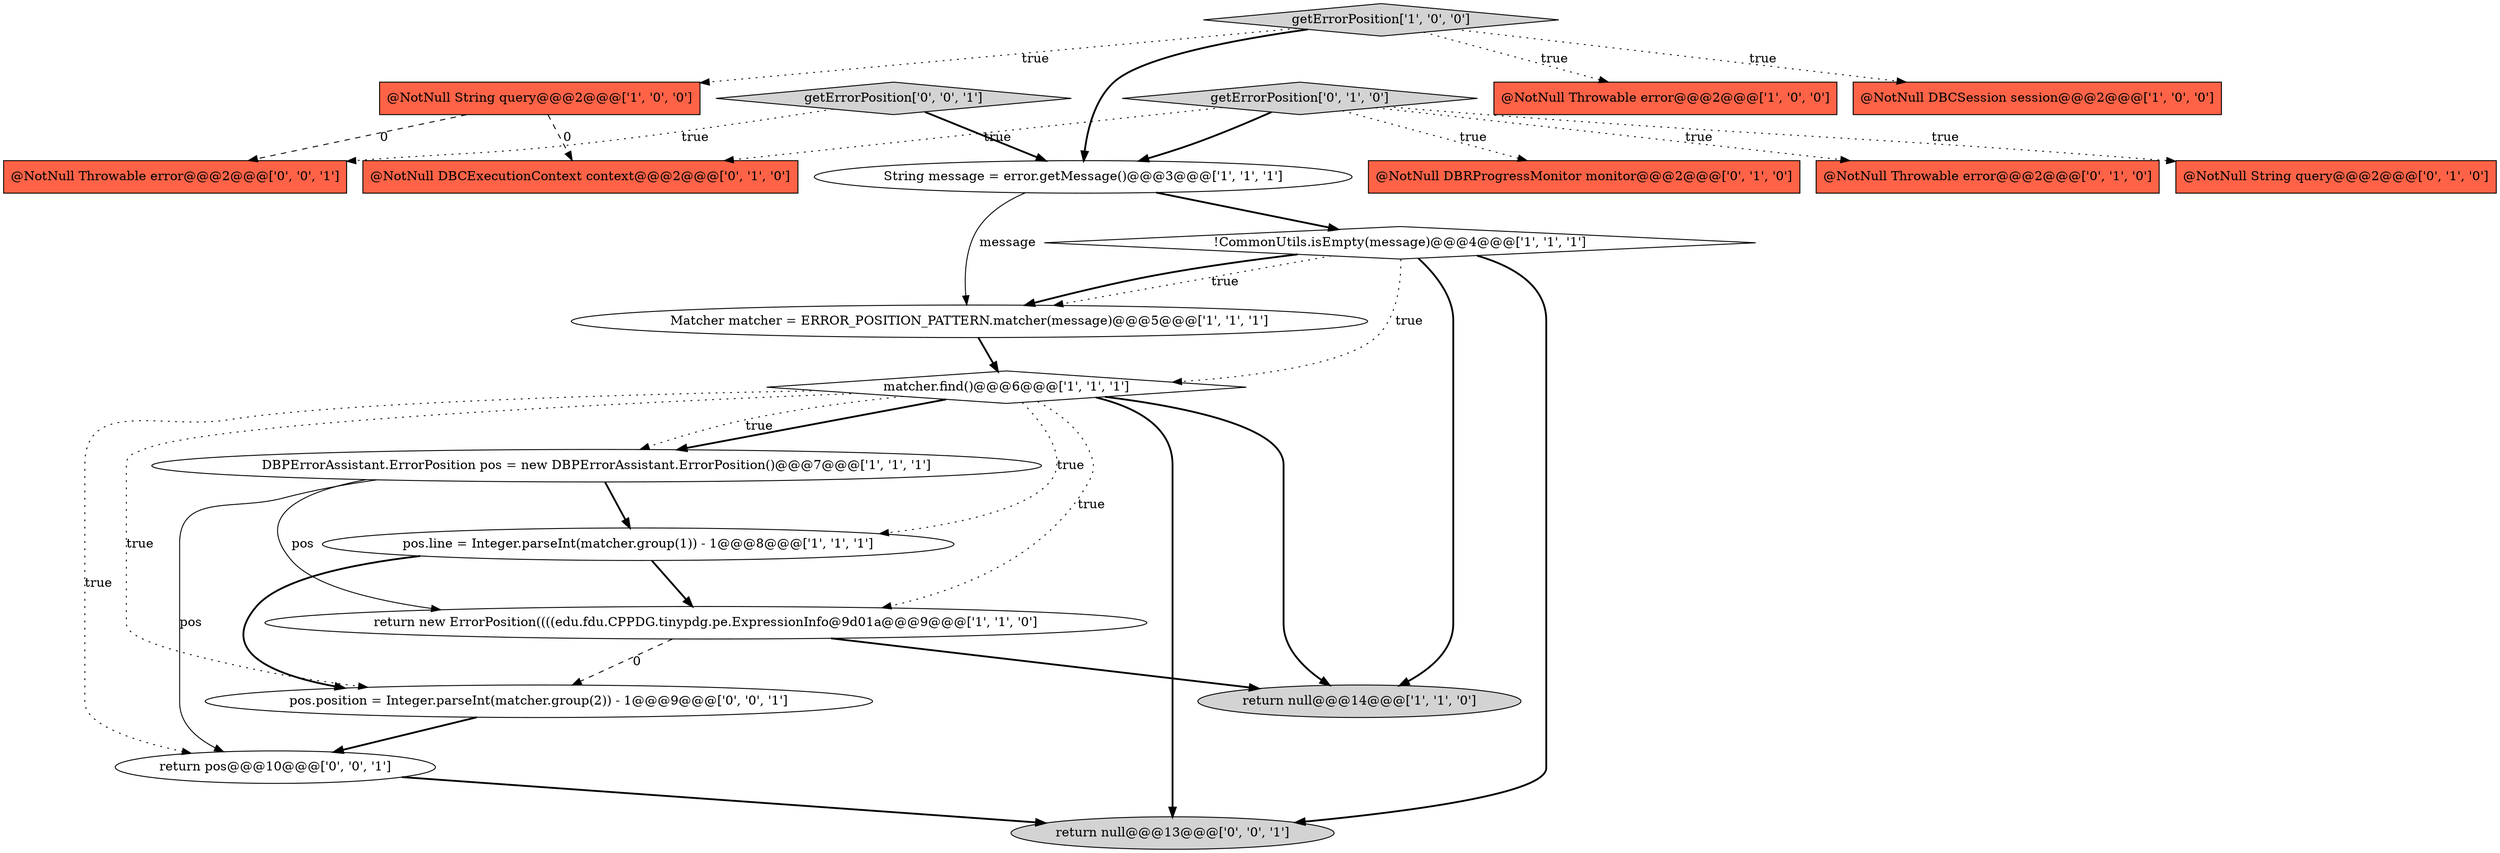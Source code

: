 digraph {
16 [style = filled, label = "@NotNull DBCExecutionContext context@@@2@@@['0', '1', '0']", fillcolor = tomato, shape = box image = "AAA1AAABBB2BBB"];
8 [style = filled, label = "@NotNull Throwable error@@@2@@@['1', '0', '0']", fillcolor = tomato, shape = box image = "AAA0AAABBB1BBB"];
18 [style = filled, label = "return null@@@13@@@['0', '0', '1']", fillcolor = lightgray, shape = ellipse image = "AAA0AAABBB3BBB"];
11 [style = filled, label = "@NotNull String query@@@2@@@['1', '0', '0']", fillcolor = tomato, shape = box image = "AAA1AAABBB1BBB"];
7 [style = filled, label = "getErrorPosition['1', '0', '0']", fillcolor = lightgray, shape = diamond image = "AAA0AAABBB1BBB"];
10 [style = filled, label = "DBPErrorAssistant.ErrorPosition pos = new DBPErrorAssistant.ErrorPosition()@@@7@@@['1', '1', '1']", fillcolor = white, shape = ellipse image = "AAA0AAABBB1BBB"];
19 [style = filled, label = "pos.position = Integer.parseInt(matcher.group(2)) - 1@@@9@@@['0', '0', '1']", fillcolor = white, shape = ellipse image = "AAA0AAABBB3BBB"];
13 [style = filled, label = "@NotNull DBRProgressMonitor monitor@@@2@@@['0', '1', '0']", fillcolor = tomato, shape = box image = "AAA0AAABBB2BBB"];
14 [style = filled, label = "@NotNull Throwable error@@@2@@@['0', '1', '0']", fillcolor = tomato, shape = box image = "AAA0AAABBB2BBB"];
6 [style = filled, label = "return new ErrorPosition((((edu.fdu.CPPDG.tinypdg.pe.ExpressionInfo@9d01a@@@9@@@['1', '1', '0']", fillcolor = white, shape = ellipse image = "AAA0AAABBB1BBB"];
9 [style = filled, label = "matcher.find()@@@6@@@['1', '1', '1']", fillcolor = white, shape = diamond image = "AAA0AAABBB1BBB"];
1 [style = filled, label = "String message = error.getMessage()@@@3@@@['1', '1', '1']", fillcolor = white, shape = ellipse image = "AAA0AAABBB1BBB"];
3 [style = filled, label = "@NotNull DBCSession session@@@2@@@['1', '0', '0']", fillcolor = tomato, shape = box image = "AAA0AAABBB1BBB"];
12 [style = filled, label = "getErrorPosition['0', '1', '0']", fillcolor = lightgray, shape = diamond image = "AAA0AAABBB2BBB"];
5 [style = filled, label = "Matcher matcher = ERROR_POSITION_PATTERN.matcher(message)@@@5@@@['1', '1', '1']", fillcolor = white, shape = ellipse image = "AAA0AAABBB1BBB"];
4 [style = filled, label = "pos.line = Integer.parseInt(matcher.group(1)) - 1@@@8@@@['1', '1', '1']", fillcolor = white, shape = ellipse image = "AAA0AAABBB1BBB"];
20 [style = filled, label = "getErrorPosition['0', '0', '1']", fillcolor = lightgray, shape = diamond image = "AAA0AAABBB3BBB"];
0 [style = filled, label = "return null@@@14@@@['1', '1', '0']", fillcolor = lightgray, shape = ellipse image = "AAA0AAABBB1BBB"];
15 [style = filled, label = "@NotNull String query@@@2@@@['0', '1', '0']", fillcolor = tomato, shape = box image = "AAA0AAABBB2BBB"];
17 [style = filled, label = "@NotNull Throwable error@@@2@@@['0', '0', '1']", fillcolor = tomato, shape = box image = "AAA0AAABBB3BBB"];
21 [style = filled, label = "return pos@@@10@@@['0', '0', '1']", fillcolor = white, shape = ellipse image = "AAA0AAABBB3BBB"];
2 [style = filled, label = "!CommonUtils.isEmpty(message)@@@4@@@['1', '1', '1']", fillcolor = white, shape = diamond image = "AAA0AAABBB1BBB"];
7->1 [style = bold, label=""];
9->0 [style = bold, label=""];
5->9 [style = bold, label=""];
4->6 [style = bold, label=""];
11->16 [style = dashed, label="0"];
20->17 [style = dotted, label="true"];
4->19 [style = bold, label=""];
12->15 [style = dotted, label="true"];
2->18 [style = bold, label=""];
6->0 [style = bold, label=""];
10->21 [style = solid, label="pos"];
11->17 [style = dashed, label="0"];
9->10 [style = bold, label=""];
20->1 [style = bold, label=""];
9->21 [style = dotted, label="true"];
9->6 [style = dotted, label="true"];
12->1 [style = bold, label=""];
21->18 [style = bold, label=""];
12->14 [style = dotted, label="true"];
2->0 [style = bold, label=""];
12->13 [style = dotted, label="true"];
10->6 [style = solid, label="pos"];
9->18 [style = bold, label=""];
2->9 [style = dotted, label="true"];
7->11 [style = dotted, label="true"];
9->19 [style = dotted, label="true"];
12->16 [style = dotted, label="true"];
7->3 [style = dotted, label="true"];
1->5 [style = solid, label="message"];
6->19 [style = dashed, label="0"];
10->4 [style = bold, label=""];
9->4 [style = dotted, label="true"];
1->2 [style = bold, label=""];
2->5 [style = dotted, label="true"];
7->8 [style = dotted, label="true"];
9->10 [style = dotted, label="true"];
2->5 [style = bold, label=""];
19->21 [style = bold, label=""];
}
